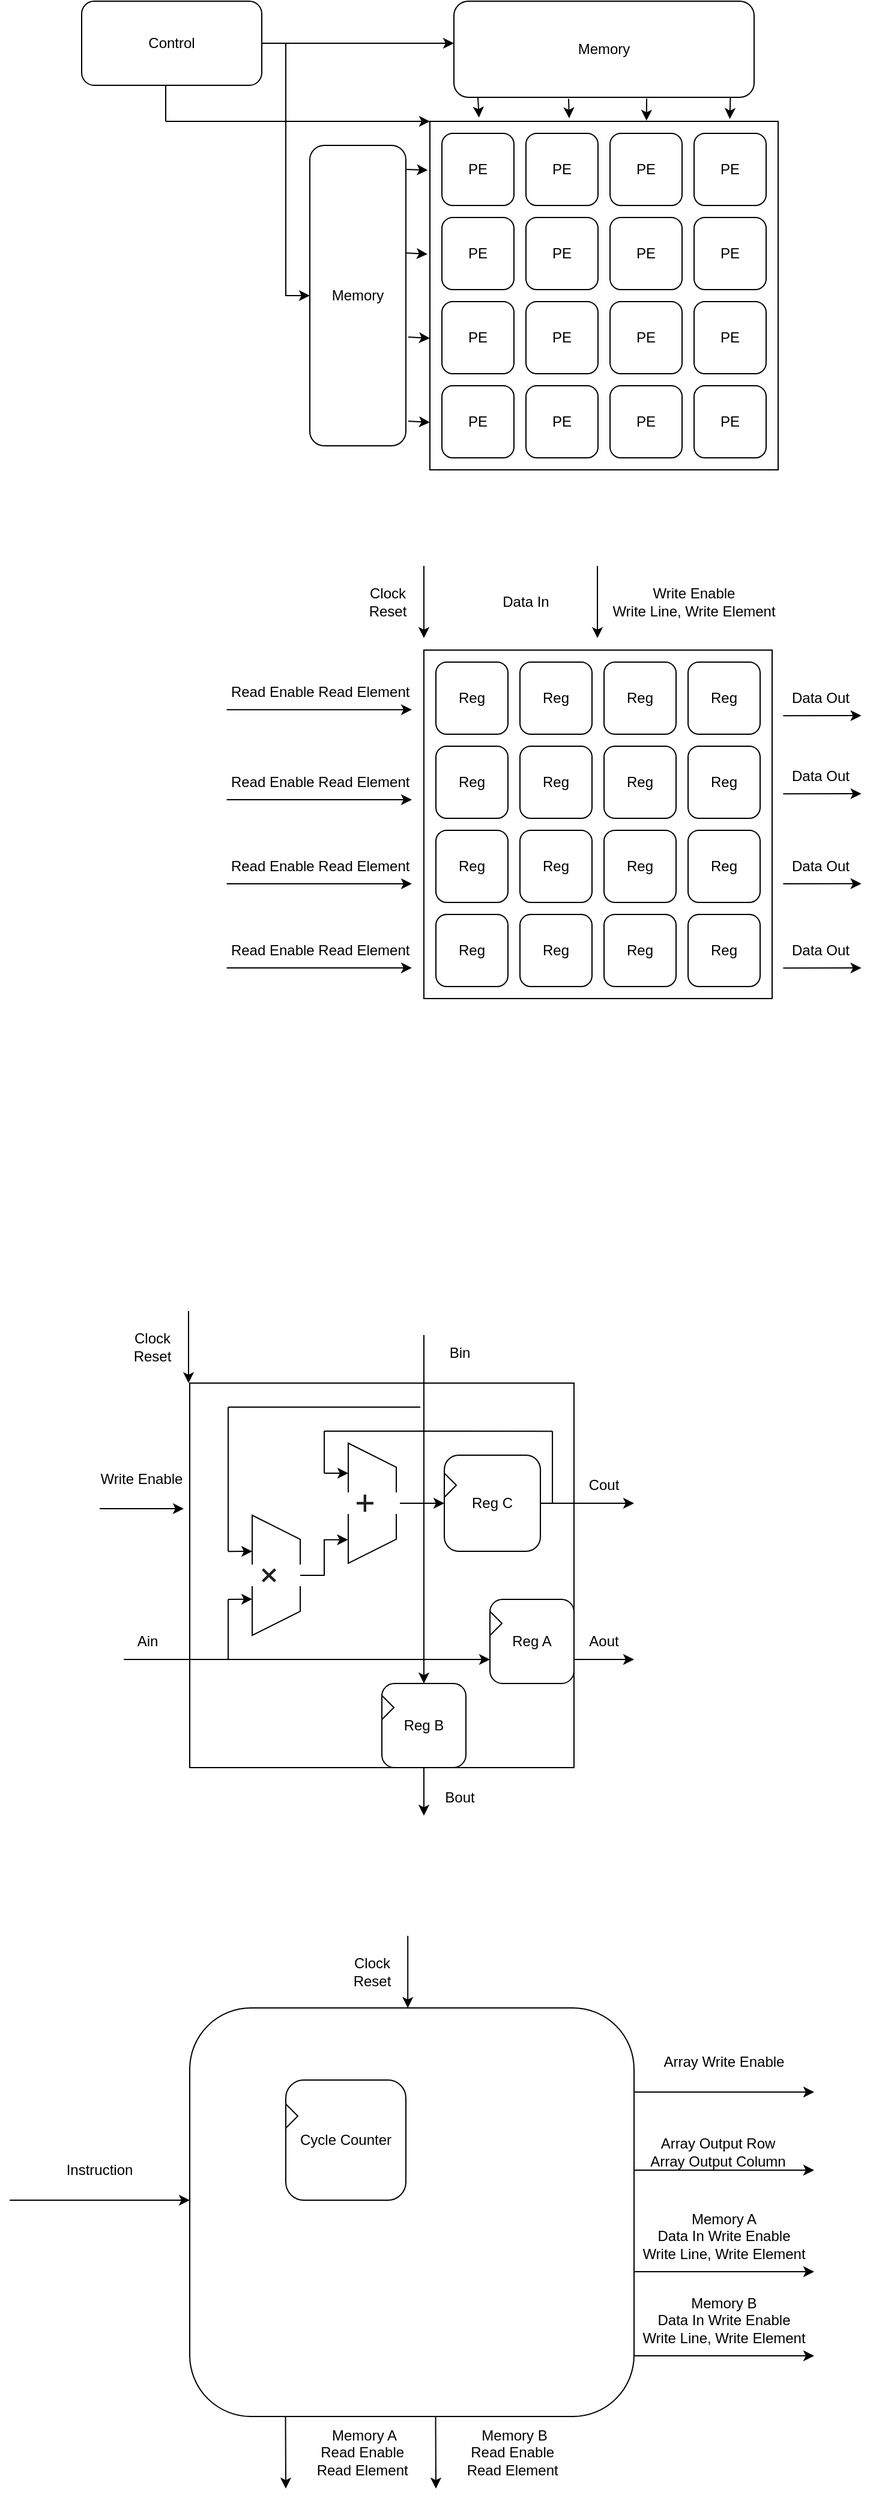 <mxfile version="26.2.2">
  <diagram name="Page-1" id="_n1LZgANd8zEwi0U5w4z">
    <mxGraphModel dx="1004" dy="646" grid="1" gridSize="10" guides="1" tooltips="1" connect="1" arrows="1" fold="1" page="1" pageScale="1" pageWidth="850" pageHeight="1100" math="0" shadow="0">
      <root>
        <mxCell id="0" />
        <mxCell id="1" parent="0" />
        <mxCell id="O0ssllRnNKwDEn77qQZ8-20" value="" style="rounded=0;whiteSpace=wrap;html=1;fillColor=default;" parent="1" vertex="1">
          <mxGeometry x="430" y="150" width="290" height="290" as="geometry" />
        </mxCell>
        <mxCell id="xQuqzKJTbSrKoZD_pOgn-4" style="edgeStyle=orthogonalEdgeStyle;rounded=0;orthogonalLoop=1;jettySize=auto;html=1;entryX=0;entryY=0.5;entryDx=0;entryDy=0;" parent="1" source="O0ssllRnNKwDEn77qQZ8-1" target="O0ssllRnNKwDEn77qQZ8-22" edge="1">
          <mxGeometry relative="1" as="geometry" />
        </mxCell>
        <mxCell id="O0ssllRnNKwDEn77qQZ8-1" value="Control" style="rounded=1;whiteSpace=wrap;html=1;" parent="1" vertex="1">
          <mxGeometry x="140" y="50" width="150" height="70" as="geometry" />
        </mxCell>
        <mxCell id="O0ssllRnNKwDEn77qQZ8-2" value="PE" style="rounded=1;whiteSpace=wrap;html=1;" parent="1" vertex="1">
          <mxGeometry x="440" y="160" width="60" height="60" as="geometry" />
        </mxCell>
        <mxCell id="O0ssllRnNKwDEn77qQZ8-3" value="PE" style="rounded=1;whiteSpace=wrap;html=1;" parent="1" vertex="1">
          <mxGeometry x="510" y="160" width="60" height="60" as="geometry" />
        </mxCell>
        <mxCell id="O0ssllRnNKwDEn77qQZ8-4" value="PE" style="rounded=1;whiteSpace=wrap;html=1;" parent="1" vertex="1">
          <mxGeometry x="580" y="160" width="60" height="60" as="geometry" />
        </mxCell>
        <mxCell id="O0ssllRnNKwDEn77qQZ8-5" value="PE" style="rounded=1;whiteSpace=wrap;html=1;" parent="1" vertex="1">
          <mxGeometry x="650" y="160" width="60" height="60" as="geometry" />
        </mxCell>
        <mxCell id="O0ssllRnNKwDEn77qQZ8-6" value="PE" style="rounded=1;whiteSpace=wrap;html=1;" parent="1" vertex="1">
          <mxGeometry x="440" y="230" width="60" height="60" as="geometry" />
        </mxCell>
        <mxCell id="O0ssllRnNKwDEn77qQZ8-7" value="PE" style="rounded=1;whiteSpace=wrap;html=1;" parent="1" vertex="1">
          <mxGeometry x="510" y="230" width="60" height="60" as="geometry" />
        </mxCell>
        <mxCell id="O0ssllRnNKwDEn77qQZ8-8" value="PE" style="rounded=1;whiteSpace=wrap;html=1;" parent="1" vertex="1">
          <mxGeometry x="580" y="230" width="60" height="60" as="geometry" />
        </mxCell>
        <mxCell id="O0ssllRnNKwDEn77qQZ8-9" value="PE" style="rounded=1;whiteSpace=wrap;html=1;" parent="1" vertex="1">
          <mxGeometry x="650" y="230" width="60" height="60" as="geometry" />
        </mxCell>
        <mxCell id="O0ssllRnNKwDEn77qQZ8-10" value="PE" style="rounded=1;whiteSpace=wrap;html=1;" parent="1" vertex="1">
          <mxGeometry x="440" y="300" width="60" height="60" as="geometry" />
        </mxCell>
        <mxCell id="O0ssllRnNKwDEn77qQZ8-11" value="PE" style="rounded=1;whiteSpace=wrap;html=1;" parent="1" vertex="1">
          <mxGeometry x="510" y="300" width="60" height="60" as="geometry" />
        </mxCell>
        <mxCell id="O0ssllRnNKwDEn77qQZ8-12" value="PE" style="rounded=1;whiteSpace=wrap;html=1;" parent="1" vertex="1">
          <mxGeometry x="580" y="300" width="60" height="60" as="geometry" />
        </mxCell>
        <mxCell id="O0ssllRnNKwDEn77qQZ8-13" value="PE" style="rounded=1;whiteSpace=wrap;html=1;" parent="1" vertex="1">
          <mxGeometry x="650" y="300" width="60" height="60" as="geometry" />
        </mxCell>
        <mxCell id="O0ssllRnNKwDEn77qQZ8-14" value="PE" style="rounded=1;whiteSpace=wrap;html=1;" parent="1" vertex="1">
          <mxGeometry x="440" y="370" width="60" height="60" as="geometry" />
        </mxCell>
        <mxCell id="O0ssllRnNKwDEn77qQZ8-15" value="PE" style="rounded=1;whiteSpace=wrap;html=1;" parent="1" vertex="1">
          <mxGeometry x="510" y="370" width="60" height="60" as="geometry" />
        </mxCell>
        <mxCell id="O0ssllRnNKwDEn77qQZ8-16" value="PE" style="rounded=1;whiteSpace=wrap;html=1;" parent="1" vertex="1">
          <mxGeometry x="580" y="370" width="60" height="60" as="geometry" />
        </mxCell>
        <mxCell id="O0ssllRnNKwDEn77qQZ8-17" value="PE" style="rounded=1;whiteSpace=wrap;html=1;" parent="1" vertex="1">
          <mxGeometry x="650" y="370" width="60" height="60" as="geometry" />
        </mxCell>
        <mxCell id="O0ssllRnNKwDEn77qQZ8-21" value="Memory" style="rounded=1;whiteSpace=wrap;html=1;" parent="1" vertex="1">
          <mxGeometry x="450" y="50" width="250" height="80" as="geometry" />
        </mxCell>
        <mxCell id="O0ssllRnNKwDEn77qQZ8-22" value="Memory" style="rounded=1;whiteSpace=wrap;html=1;" parent="1" vertex="1">
          <mxGeometry x="330" y="170" width="80" height="250" as="geometry" />
        </mxCell>
        <mxCell id="xQuqzKJTbSrKoZD_pOgn-5" style="edgeStyle=orthogonalEdgeStyle;rounded=0;orthogonalLoop=1;jettySize=auto;html=1;entryX=0;entryY=0.438;entryDx=0;entryDy=0;entryPerimeter=0;" parent="1" source="O0ssllRnNKwDEn77qQZ8-1" target="O0ssllRnNKwDEn77qQZ8-21" edge="1">
          <mxGeometry relative="1" as="geometry" />
        </mxCell>
        <mxCell id="xQuqzKJTbSrKoZD_pOgn-6" value="" style="endArrow=classic;html=1;rounded=0;entryX=-0.006;entryY=0.14;entryDx=0;entryDy=0;entryPerimeter=0;" parent="1" target="O0ssllRnNKwDEn77qQZ8-20" edge="1">
          <mxGeometry width="50" height="50" relative="1" as="geometry">
            <mxPoint x="410" y="190" as="sourcePoint" />
            <mxPoint x="460" y="140" as="targetPoint" />
          </mxGeometry>
        </mxCell>
        <mxCell id="xQuqzKJTbSrKoZD_pOgn-8" value="" style="endArrow=classic;html=1;rounded=0;entryX=-0.006;entryY=0.14;entryDx=0;entryDy=0;entryPerimeter=0;" parent="1" edge="1">
          <mxGeometry width="50" height="50" relative="1" as="geometry">
            <mxPoint x="410" y="259.5" as="sourcePoint" />
            <mxPoint x="428" y="260.5" as="targetPoint" />
          </mxGeometry>
        </mxCell>
        <mxCell id="xQuqzKJTbSrKoZD_pOgn-9" value="" style="endArrow=classic;html=1;rounded=0;entryX=-0.006;entryY=0.14;entryDx=0;entryDy=0;entryPerimeter=0;" parent="1" edge="1">
          <mxGeometry width="50" height="50" relative="1" as="geometry">
            <mxPoint x="412" y="329.5" as="sourcePoint" />
            <mxPoint x="430" y="330.5" as="targetPoint" />
          </mxGeometry>
        </mxCell>
        <mxCell id="xQuqzKJTbSrKoZD_pOgn-10" value="" style="endArrow=classic;html=1;rounded=0;entryX=-0.006;entryY=0.14;entryDx=0;entryDy=0;entryPerimeter=0;" parent="1" edge="1">
          <mxGeometry width="50" height="50" relative="1" as="geometry">
            <mxPoint x="412" y="399.5" as="sourcePoint" />
            <mxPoint x="430" y="400.5" as="targetPoint" />
          </mxGeometry>
        </mxCell>
        <mxCell id="xQuqzKJTbSrKoZD_pOgn-11" value="" style="endArrow=classic;html=1;rounded=0;entryX=0.141;entryY=-0.011;entryDx=0;entryDy=0;entryPerimeter=0;" parent="1" target="O0ssllRnNKwDEn77qQZ8-20" edge="1">
          <mxGeometry width="50" height="50" relative="1" as="geometry">
            <mxPoint x="470" y="130" as="sourcePoint" />
            <mxPoint x="520" y="80" as="targetPoint" />
          </mxGeometry>
        </mxCell>
        <mxCell id="xQuqzKJTbSrKoZD_pOgn-13" value="" style="endArrow=classic;html=1;rounded=0;exitX=0.382;exitY=1.016;exitDx=0;exitDy=0;exitPerimeter=0;entryX=0.4;entryY=-0.009;entryDx=0;entryDy=0;entryPerimeter=0;" parent="1" source="O0ssllRnNKwDEn77qQZ8-21" target="O0ssllRnNKwDEn77qQZ8-20" edge="1">
          <mxGeometry width="50" height="50" relative="1" as="geometry">
            <mxPoint x="480" y="140" as="sourcePoint" />
            <mxPoint x="540" y="150" as="targetPoint" />
          </mxGeometry>
        </mxCell>
        <mxCell id="xQuqzKJTbSrKoZD_pOgn-14" value="" style="endArrow=classic;html=1;rounded=0;exitX=0.382;exitY=1.016;exitDx=0;exitDy=0;exitPerimeter=0;entryX=0.622;entryY=-0.002;entryDx=0;entryDy=0;entryPerimeter=0;" parent="1" target="O0ssllRnNKwDEn77qQZ8-20" edge="1">
          <mxGeometry width="50" height="50" relative="1" as="geometry">
            <mxPoint x="610.5" y="131" as="sourcePoint" />
            <mxPoint x="609.5" y="150" as="targetPoint" />
          </mxGeometry>
        </mxCell>
        <mxCell id="xQuqzKJTbSrKoZD_pOgn-15" value="" style="endArrow=classic;html=1;rounded=0;exitX=0.382;exitY=1.016;exitDx=0;exitDy=0;exitPerimeter=0;entryX=0.622;entryY=-0.002;entryDx=0;entryDy=0;entryPerimeter=0;" parent="1" edge="1">
          <mxGeometry width="50" height="50" relative="1" as="geometry">
            <mxPoint x="680.25" y="130" as="sourcePoint" />
            <mxPoint x="679.75" y="148" as="targetPoint" />
          </mxGeometry>
        </mxCell>
        <mxCell id="xQuqzKJTbSrKoZD_pOgn-18" value="" style="endArrow=classic;html=1;rounded=0;entryX=0;entryY=0;entryDx=0;entryDy=0;" parent="1" target="O0ssllRnNKwDEn77qQZ8-20" edge="1">
          <mxGeometry width="50" height="50" relative="1" as="geometry">
            <mxPoint x="210" y="150" as="sourcePoint" />
            <mxPoint x="270" y="100" as="targetPoint" />
          </mxGeometry>
        </mxCell>
        <mxCell id="xQuqzKJTbSrKoZD_pOgn-19" value="" style="endArrow=none;html=1;rounded=0;" parent="1" edge="1">
          <mxGeometry width="50" height="50" relative="1" as="geometry">
            <mxPoint x="210" y="150" as="sourcePoint" />
            <mxPoint x="210" y="120" as="targetPoint" />
          </mxGeometry>
        </mxCell>
        <mxCell id="xQuqzKJTbSrKoZD_pOgn-24" value="" style="rounded=0;whiteSpace=wrap;html=1;fillColor=default;" parent="1" vertex="1">
          <mxGeometry x="425" y="590" width="290" height="290" as="geometry" />
        </mxCell>
        <mxCell id="xQuqzKJTbSrKoZD_pOgn-25" value="Reg" style="rounded=1;whiteSpace=wrap;html=1;" parent="1" vertex="1">
          <mxGeometry x="435" y="600" width="60" height="60" as="geometry" />
        </mxCell>
        <mxCell id="xQuqzKJTbSrKoZD_pOgn-26" value="Reg" style="rounded=1;whiteSpace=wrap;html=1;" parent="1" vertex="1">
          <mxGeometry x="505" y="600" width="60" height="60" as="geometry" />
        </mxCell>
        <mxCell id="xQuqzKJTbSrKoZD_pOgn-27" value="Reg" style="rounded=1;whiteSpace=wrap;html=1;" parent="1" vertex="1">
          <mxGeometry x="575" y="600" width="60" height="60" as="geometry" />
        </mxCell>
        <mxCell id="xQuqzKJTbSrKoZD_pOgn-28" value="Reg" style="rounded=1;whiteSpace=wrap;html=1;" parent="1" vertex="1">
          <mxGeometry x="645" y="600" width="60" height="60" as="geometry" />
        </mxCell>
        <mxCell id="xQuqzKJTbSrKoZD_pOgn-29" value="Reg" style="rounded=1;whiteSpace=wrap;html=1;" parent="1" vertex="1">
          <mxGeometry x="435" y="670" width="60" height="60" as="geometry" />
        </mxCell>
        <mxCell id="xQuqzKJTbSrKoZD_pOgn-30" value="Reg" style="rounded=1;whiteSpace=wrap;html=1;" parent="1" vertex="1">
          <mxGeometry x="505" y="670" width="60" height="60" as="geometry" />
        </mxCell>
        <mxCell id="xQuqzKJTbSrKoZD_pOgn-31" value="Reg" style="rounded=1;whiteSpace=wrap;html=1;" parent="1" vertex="1">
          <mxGeometry x="575" y="670" width="60" height="60" as="geometry" />
        </mxCell>
        <mxCell id="xQuqzKJTbSrKoZD_pOgn-32" value="Reg" style="rounded=1;whiteSpace=wrap;html=1;" parent="1" vertex="1">
          <mxGeometry x="645" y="670" width="60" height="60" as="geometry" />
        </mxCell>
        <mxCell id="xQuqzKJTbSrKoZD_pOgn-33" value="Reg" style="rounded=1;whiteSpace=wrap;html=1;" parent="1" vertex="1">
          <mxGeometry x="435" y="740" width="60" height="60" as="geometry" />
        </mxCell>
        <mxCell id="xQuqzKJTbSrKoZD_pOgn-34" value="Reg" style="rounded=1;whiteSpace=wrap;html=1;" parent="1" vertex="1">
          <mxGeometry x="505" y="740" width="60" height="60" as="geometry" />
        </mxCell>
        <mxCell id="xQuqzKJTbSrKoZD_pOgn-35" value="Reg" style="rounded=1;whiteSpace=wrap;html=1;" parent="1" vertex="1">
          <mxGeometry x="575" y="740" width="60" height="60" as="geometry" />
        </mxCell>
        <mxCell id="xQuqzKJTbSrKoZD_pOgn-36" value="Reg" style="rounded=1;whiteSpace=wrap;html=1;" parent="1" vertex="1">
          <mxGeometry x="645" y="740" width="60" height="60" as="geometry" />
        </mxCell>
        <mxCell id="xQuqzKJTbSrKoZD_pOgn-37" value="Reg" style="rounded=1;whiteSpace=wrap;html=1;" parent="1" vertex="1">
          <mxGeometry x="435" y="810" width="60" height="60" as="geometry" />
        </mxCell>
        <mxCell id="xQuqzKJTbSrKoZD_pOgn-38" value="Reg" style="rounded=1;whiteSpace=wrap;html=1;" parent="1" vertex="1">
          <mxGeometry x="505" y="810" width="60" height="60" as="geometry" />
        </mxCell>
        <mxCell id="xQuqzKJTbSrKoZD_pOgn-39" value="Reg" style="rounded=1;whiteSpace=wrap;html=1;" parent="1" vertex="1">
          <mxGeometry x="575" y="810" width="60" height="60" as="geometry" />
        </mxCell>
        <mxCell id="xQuqzKJTbSrKoZD_pOgn-40" value="Reg" style="rounded=1;whiteSpace=wrap;html=1;" parent="1" vertex="1">
          <mxGeometry x="645" y="810" width="60" height="60" as="geometry" />
        </mxCell>
        <mxCell id="xQuqzKJTbSrKoZD_pOgn-41" value="" style="endArrow=classic;html=1;rounded=0;exitX=0.06;exitY=0.987;exitDx=0;exitDy=0;exitPerimeter=0;" parent="1" source="xQuqzKJTbSrKoZD_pOgn-42" edge="1">
          <mxGeometry width="50" height="50" relative="1" as="geometry">
            <mxPoint x="350" y="639.58" as="sourcePoint" />
            <mxPoint x="415" y="639.58" as="targetPoint" />
          </mxGeometry>
        </mxCell>
        <mxCell id="xQuqzKJTbSrKoZD_pOgn-42" value="Read Enable Read Element&amp;nbsp;" style="text;html=1;align=center;verticalAlign=middle;resizable=0;points=[];autosize=1;strokeColor=none;fillColor=none;" parent="1" vertex="1">
          <mxGeometry x="250" y="610" width="180" height="30" as="geometry" />
        </mxCell>
        <mxCell id="xQuqzKJTbSrKoZD_pOgn-43" value="" style="endArrow=classic;html=1;rounded=0;exitX=0.06;exitY=0.987;exitDx=0;exitDy=0;exitPerimeter=0;" parent="1" source="xQuqzKJTbSrKoZD_pOgn-44" edge="1">
          <mxGeometry width="50" height="50" relative="1" as="geometry">
            <mxPoint x="350" y="714.5" as="sourcePoint" />
            <mxPoint x="415" y="714.5" as="targetPoint" />
          </mxGeometry>
        </mxCell>
        <mxCell id="xQuqzKJTbSrKoZD_pOgn-44" value="Read Enable Read Element&amp;nbsp;" style="text;html=1;align=center;verticalAlign=middle;resizable=0;points=[];autosize=1;strokeColor=none;fillColor=none;" parent="1" vertex="1">
          <mxGeometry x="250" y="684.92" width="180" height="30" as="geometry" />
        </mxCell>
        <mxCell id="xQuqzKJTbSrKoZD_pOgn-45" value="" style="endArrow=classic;html=1;rounded=0;exitX=0.06;exitY=0.987;exitDx=0;exitDy=0;exitPerimeter=0;" parent="1" source="xQuqzKJTbSrKoZD_pOgn-46" edge="1">
          <mxGeometry width="50" height="50" relative="1" as="geometry">
            <mxPoint x="350" y="784.45" as="sourcePoint" />
            <mxPoint x="415" y="784.45" as="targetPoint" />
          </mxGeometry>
        </mxCell>
        <mxCell id="xQuqzKJTbSrKoZD_pOgn-46" value="Read Enable Read Element&amp;nbsp;" style="text;html=1;align=center;verticalAlign=middle;resizable=0;points=[];autosize=1;strokeColor=none;fillColor=none;" parent="1" vertex="1">
          <mxGeometry x="250" y="754.87" width="180" height="30" as="geometry" />
        </mxCell>
        <mxCell id="xQuqzKJTbSrKoZD_pOgn-47" value="" style="endArrow=classic;html=1;rounded=0;exitX=0.06;exitY=0.987;exitDx=0;exitDy=0;exitPerimeter=0;" parent="1" source="xQuqzKJTbSrKoZD_pOgn-48" edge="1">
          <mxGeometry width="50" height="50" relative="1" as="geometry">
            <mxPoint x="350" y="854.45" as="sourcePoint" />
            <mxPoint x="415" y="854.45" as="targetPoint" />
          </mxGeometry>
        </mxCell>
        <mxCell id="xQuqzKJTbSrKoZD_pOgn-48" value="Read Enable Read Element&amp;nbsp;" style="text;html=1;align=center;verticalAlign=middle;resizable=0;points=[];autosize=1;strokeColor=none;fillColor=none;" parent="1" vertex="1">
          <mxGeometry x="250" y="824.87" width="180" height="30" as="geometry" />
        </mxCell>
        <mxCell id="xQuqzKJTbSrKoZD_pOgn-49" value="" style="endArrow=classic;html=1;rounded=0;exitX=0.06;exitY=0.987;exitDx=0;exitDy=0;exitPerimeter=0;entryX=0.99;entryY=0.985;entryDx=0;entryDy=0;entryPerimeter=0;" parent="1" source="xQuqzKJTbSrKoZD_pOgn-50" target="xQuqzKJTbSrKoZD_pOgn-50" edge="1">
          <mxGeometry width="50" height="50" relative="1" as="geometry">
            <mxPoint x="765" y="644.58" as="sourcePoint" />
            <mxPoint x="830" y="644.58" as="targetPoint" />
          </mxGeometry>
        </mxCell>
        <mxCell id="xQuqzKJTbSrKoZD_pOgn-50" value="Data Out" style="text;html=1;align=center;verticalAlign=middle;resizable=0;points=[];autosize=1;strokeColor=none;fillColor=none;" parent="1" vertex="1">
          <mxGeometry x="720" y="615" width="70" height="30" as="geometry" />
        </mxCell>
        <mxCell id="xQuqzKJTbSrKoZD_pOgn-51" value="" style="endArrow=classic;html=1;rounded=0;exitX=0.06;exitY=0.987;exitDx=0;exitDy=0;exitPerimeter=0;entryX=0.99;entryY=0.985;entryDx=0;entryDy=0;entryPerimeter=0;" parent="1" source="xQuqzKJTbSrKoZD_pOgn-52" target="xQuqzKJTbSrKoZD_pOgn-52" edge="1">
          <mxGeometry width="50" height="50" relative="1" as="geometry">
            <mxPoint x="765" y="709.58" as="sourcePoint" />
            <mxPoint x="830" y="709.58" as="targetPoint" />
          </mxGeometry>
        </mxCell>
        <mxCell id="xQuqzKJTbSrKoZD_pOgn-52" value="Data Out" style="text;html=1;align=center;verticalAlign=middle;resizable=0;points=[];autosize=1;strokeColor=none;fillColor=none;" parent="1" vertex="1">
          <mxGeometry x="720" y="680" width="70" height="30" as="geometry" />
        </mxCell>
        <mxCell id="xQuqzKJTbSrKoZD_pOgn-53" value="" style="endArrow=classic;html=1;rounded=0;exitX=0.06;exitY=0.987;exitDx=0;exitDy=0;exitPerimeter=0;entryX=0.99;entryY=0.985;entryDx=0;entryDy=0;entryPerimeter=0;" parent="1" source="xQuqzKJTbSrKoZD_pOgn-54" target="xQuqzKJTbSrKoZD_pOgn-54" edge="1">
          <mxGeometry width="50" height="50" relative="1" as="geometry">
            <mxPoint x="765" y="784.45" as="sourcePoint" />
            <mxPoint x="830" y="784.45" as="targetPoint" />
          </mxGeometry>
        </mxCell>
        <mxCell id="xQuqzKJTbSrKoZD_pOgn-54" value="Data Out" style="text;html=1;align=center;verticalAlign=middle;resizable=0;points=[];autosize=1;strokeColor=none;fillColor=none;" parent="1" vertex="1">
          <mxGeometry x="720" y="754.87" width="70" height="30" as="geometry" />
        </mxCell>
        <mxCell id="xQuqzKJTbSrKoZD_pOgn-55" value="" style="endArrow=classic;html=1;rounded=0;exitX=0.06;exitY=0.987;exitDx=0;exitDy=0;exitPerimeter=0;entryX=0.99;entryY=0.985;entryDx=0;entryDy=0;entryPerimeter=0;" parent="1" source="xQuqzKJTbSrKoZD_pOgn-56" target="xQuqzKJTbSrKoZD_pOgn-56" edge="1">
          <mxGeometry width="50" height="50" relative="1" as="geometry">
            <mxPoint x="765" y="854.58" as="sourcePoint" />
            <mxPoint x="830" y="854.58" as="targetPoint" />
          </mxGeometry>
        </mxCell>
        <mxCell id="xQuqzKJTbSrKoZD_pOgn-56" value="Data Out" style="text;html=1;align=center;verticalAlign=middle;resizable=0;points=[];autosize=1;strokeColor=none;fillColor=none;" parent="1" vertex="1">
          <mxGeometry x="720" y="825" width="70" height="30" as="geometry" />
        </mxCell>
        <mxCell id="xQuqzKJTbSrKoZD_pOgn-58" value="" style="endArrow=classic;html=1;rounded=0;" parent="1" edge="1">
          <mxGeometry width="50" height="50" relative="1" as="geometry">
            <mxPoint x="569.52" y="520" as="sourcePoint" />
            <mxPoint x="569.52" y="580" as="targetPoint" />
          </mxGeometry>
        </mxCell>
        <mxCell id="xQuqzKJTbSrKoZD_pOgn-59" value="Data In" style="text;html=1;align=center;verticalAlign=middle;whiteSpace=wrap;rounded=0;" parent="1" vertex="1">
          <mxGeometry x="480" y="535" width="60" height="30" as="geometry" />
        </mxCell>
        <mxCell id="xQuqzKJTbSrKoZD_pOgn-60" value="Write Enable&lt;div&gt;Write Line, Write Element&lt;/div&gt;" style="text;html=1;align=center;verticalAlign=middle;whiteSpace=wrap;rounded=0;" parent="1" vertex="1">
          <mxGeometry x="580" y="530" width="140" height="40" as="geometry" />
        </mxCell>
        <mxCell id="xQuqzKJTbSrKoZD_pOgn-61" value="" style="endArrow=classic;html=1;rounded=0;" parent="1" edge="1">
          <mxGeometry width="50" height="50" relative="1" as="geometry">
            <mxPoint x="425" y="520" as="sourcePoint" />
            <mxPoint x="425" y="580" as="targetPoint" />
          </mxGeometry>
        </mxCell>
        <mxCell id="xQuqzKJTbSrKoZD_pOgn-62" value="Clock&lt;br&gt;&lt;div&gt;Reset&lt;/div&gt;" style="text;html=1;align=center;verticalAlign=middle;whiteSpace=wrap;rounded=0;" parent="1" vertex="1">
          <mxGeometry x="365" y="535" width="60" height="30" as="geometry" />
        </mxCell>
        <mxCell id="fK88JFqMNJFnSsFuQUzL-3" value="" style="rounded=0;whiteSpace=wrap;html=1;" parent="1" vertex="1">
          <mxGeometry x="230.0" y="1200" width="320" height="320" as="geometry" />
        </mxCell>
        <mxCell id="fK88JFqMNJFnSsFuQUzL-4" value="Reg B" style="rounded=1;whiteSpace=wrap;html=1;" parent="1" vertex="1">
          <mxGeometry x="390.0" y="1450" width="70" height="70" as="geometry" />
        </mxCell>
        <mxCell id="fK88JFqMNJFnSsFuQUzL-8" value="Reg A" style="rounded=1;whiteSpace=wrap;html=1;" parent="1" vertex="1">
          <mxGeometry x="480.0" y="1380" width="70" height="70" as="geometry" />
        </mxCell>
        <mxCell id="fK88JFqMNJFnSsFuQUzL-11" value="" style="endArrow=classic;html=1;rounded=0;entryX=0.72;entryY=0.542;entryDx=0;entryDy=0;entryPerimeter=0;" parent="1" edge="1">
          <mxGeometry width="50" height="50" relative="1" as="geometry">
            <mxPoint x="175.0" y="1430" as="sourcePoint" />
            <mxPoint x="480.0" y="1430.0" as="targetPoint" />
          </mxGeometry>
        </mxCell>
        <mxCell id="wC2sk4pRGJKpXxJBbBtc-1" value="" style="triangle;whiteSpace=wrap;html=1;" parent="1" vertex="1">
          <mxGeometry x="390.0" y="1460" width="10" height="20" as="geometry" />
        </mxCell>
        <mxCell id="wC2sk4pRGJKpXxJBbBtc-2" value="" style="triangle;whiteSpace=wrap;html=1;" parent="1" vertex="1">
          <mxGeometry x="480.0" y="1390" width="10" height="20" as="geometry" />
        </mxCell>
        <mxCell id="wC2sk4pRGJKpXxJBbBtc-4" value="&lt;span style=&quot;caret-color: rgb(31, 31, 31); color: rgb(31, 31, 31); font-family: &amp;quot;Google Sans&amp;quot;, &amp;quot;Helvetica Neue&amp;quot;, sans-serif; font-size: 32px; text-align: left; background-color: rgb(255, 255, 255);&quot;&gt;×&lt;/span&gt;" style="shape=trapezoid;perimeter=trapezoidPerimeter;whiteSpace=wrap;html=1;fixedSize=1;rotation=90;" parent="1" vertex="1">
          <mxGeometry x="252.02" y="1340" width="100" height="40" as="geometry" />
        </mxCell>
        <mxCell id="anglha34Ka86vBHd0-1G-8" style="edgeStyle=orthogonalEdgeStyle;rounded=0;orthogonalLoop=1;jettySize=auto;html=1;exitX=0.5;exitY=0;exitDx=0;exitDy=0;entryX=0;entryY=0.5;entryDx=0;entryDy=0;" parent="1" source="anglha34Ka86vBHd0-1G-1" target="anglha34Ka86vBHd0-1G-5" edge="1">
          <mxGeometry relative="1" as="geometry" />
        </mxCell>
        <mxCell id="anglha34Ka86vBHd0-1G-1" value="&lt;span style=&quot;caret-color: rgb(31, 31, 31); color: rgb(31, 31, 31); font-family: &amp;quot;Google Sans&amp;quot;, &amp;quot;Helvetica Neue&amp;quot;, sans-serif; font-size: 32px; text-align: left; background-color: rgb(255, 255, 255);&quot;&gt;+&lt;/span&gt;" style="shape=trapezoid;perimeter=trapezoidPerimeter;whiteSpace=wrap;html=1;fixedSize=1;rotation=90;" parent="1" vertex="1">
          <mxGeometry x="332.02" y="1280" width="100" height="40" as="geometry" />
        </mxCell>
        <mxCell id="anglha34Ka86vBHd0-1G-4" style="edgeStyle=orthogonalEdgeStyle;rounded=0;orthogonalLoop=1;jettySize=auto;html=1;exitX=0.5;exitY=0;exitDx=0;exitDy=0;entryX=0.804;entryY=1.007;entryDx=0;entryDy=0;entryPerimeter=0;" parent="1" source="wC2sk4pRGJKpXxJBbBtc-4" target="anglha34Ka86vBHd0-1G-1" edge="1">
          <mxGeometry relative="1" as="geometry">
            <Array as="points">
              <mxPoint x="342.02" y="1360" />
              <mxPoint x="342.02" y="1330" />
            </Array>
          </mxGeometry>
        </mxCell>
        <mxCell id="anglha34Ka86vBHd0-1G-5" value="Reg C" style="rounded=1;whiteSpace=wrap;html=1;" parent="1" vertex="1">
          <mxGeometry x="442.02" y="1260" width="80" height="80" as="geometry" />
        </mxCell>
        <mxCell id="anglha34Ka86vBHd0-1G-6" value="" style="triangle;whiteSpace=wrap;html=1;" parent="1" vertex="1">
          <mxGeometry x="442.02" y="1275" width="10" height="20" as="geometry" />
        </mxCell>
        <mxCell id="anglha34Ka86vBHd0-1G-9" style="edgeStyle=orthogonalEdgeStyle;rounded=0;orthogonalLoop=1;jettySize=auto;html=1;exitX=1;exitY=0.5;exitDx=0;exitDy=0;" parent="1" source="anglha34Ka86vBHd0-1G-5" edge="1">
          <mxGeometry relative="1" as="geometry">
            <mxPoint x="600" y="1300" as="targetPoint" />
          </mxGeometry>
        </mxCell>
        <mxCell id="anglha34Ka86vBHd0-1G-12" value="" style="endArrow=classic;html=1;rounded=0;" parent="1" edge="1">
          <mxGeometry width="50" height="50" relative="1" as="geometry">
            <mxPoint x="342.02" y="1275" as="sourcePoint" />
            <mxPoint x="362.02" y="1275" as="targetPoint" />
          </mxGeometry>
        </mxCell>
        <mxCell id="anglha34Ka86vBHd0-1G-18" value="" style="endArrow=none;html=1;rounded=0;" parent="1" edge="1">
          <mxGeometry width="50" height="50" relative="1" as="geometry">
            <mxPoint x="342.02" y="1240" as="sourcePoint" />
            <mxPoint x="342.02" y="1275" as="targetPoint" />
          </mxGeometry>
        </mxCell>
        <mxCell id="anglha34Ka86vBHd0-1G-19" value="" style="endArrow=none;html=1;rounded=0;entryX=0.953;entryY=0.094;entryDx=0;entryDy=0;entryPerimeter=0;" parent="1" edge="1">
          <mxGeometry width="50" height="50" relative="1" as="geometry">
            <mxPoint x="342.02" y="1240" as="sourcePoint" />
            <mxPoint x="532.02" y="1240.08" as="targetPoint" />
          </mxGeometry>
        </mxCell>
        <mxCell id="anglha34Ka86vBHd0-1G-20" value="" style="endArrow=none;html=1;rounded=0;" parent="1" edge="1">
          <mxGeometry width="50" height="50" relative="1" as="geometry">
            <mxPoint x="532.02" y="1240" as="sourcePoint" />
            <mxPoint x="532.02" y="1300" as="targetPoint" />
          </mxGeometry>
        </mxCell>
        <mxCell id="anglha34Ka86vBHd0-1G-21" value="" style="endArrow=classic;html=1;rounded=0;" parent="1" edge="1">
          <mxGeometry width="50" height="50" relative="1" as="geometry">
            <mxPoint x="425.0" y="1160" as="sourcePoint" />
            <mxPoint x="425.0" y="1450" as="targetPoint" />
          </mxGeometry>
        </mxCell>
        <mxCell id="anglha34Ka86vBHd0-1G-22" value="" style="endArrow=classic;html=1;rounded=0;" parent="1" edge="1">
          <mxGeometry width="50" height="50" relative="1" as="geometry">
            <mxPoint x="262.02" y="1380" as="sourcePoint" />
            <mxPoint x="282.02" y="1379.84" as="targetPoint" />
          </mxGeometry>
        </mxCell>
        <mxCell id="anglha34Ka86vBHd0-1G-23" value="" style="endArrow=none;html=1;rounded=0;" parent="1" edge="1">
          <mxGeometry width="50" height="50" relative="1" as="geometry">
            <mxPoint x="262.02" y="1430" as="sourcePoint" />
            <mxPoint x="262.02" y="1380" as="targetPoint" />
          </mxGeometry>
        </mxCell>
        <mxCell id="anglha34Ka86vBHd0-1G-24" value="" style="endArrow=classic;html=1;rounded=0;" parent="1" edge="1">
          <mxGeometry width="50" height="50" relative="1" as="geometry">
            <mxPoint x="262.02" y="1340.16" as="sourcePoint" />
            <mxPoint x="282.02" y="1340" as="targetPoint" />
          </mxGeometry>
        </mxCell>
        <mxCell id="anglha34Ka86vBHd0-1G-25" value="" style="endArrow=none;html=1;rounded=0;" parent="1" edge="1">
          <mxGeometry width="50" height="50" relative="1" as="geometry">
            <mxPoint x="262.02" y="1340" as="sourcePoint" />
            <mxPoint x="262.02" y="1220" as="targetPoint" />
          </mxGeometry>
        </mxCell>
        <mxCell id="anglha34Ka86vBHd0-1G-26" value="" style="endArrow=none;html=1;rounded=0;" parent="1" edge="1">
          <mxGeometry width="50" height="50" relative="1" as="geometry">
            <mxPoint x="262.02" y="1220" as="sourcePoint" />
            <mxPoint x="422.02" y="1220" as="targetPoint" />
          </mxGeometry>
        </mxCell>
        <mxCell id="3nf_8oPdl7mWMQb_sywf-1" value="Ain" style="text;html=1;align=center;verticalAlign=middle;whiteSpace=wrap;rounded=0;" parent="1" vertex="1">
          <mxGeometry x="170" y="1400" width="50" height="30" as="geometry" />
        </mxCell>
        <mxCell id="3nf_8oPdl7mWMQb_sywf-2" value="Bin" style="text;html=1;align=center;verticalAlign=middle;whiteSpace=wrap;rounded=0;" parent="1" vertex="1">
          <mxGeometry x="425" y="1160" width="60" height="30" as="geometry" />
        </mxCell>
        <mxCell id="3nf_8oPdl7mWMQb_sywf-3" value="Aout" style="text;html=1;align=center;verticalAlign=middle;whiteSpace=wrap;rounded=0;" parent="1" vertex="1">
          <mxGeometry x="550" y="1400" width="50" height="30" as="geometry" />
        </mxCell>
        <mxCell id="3nf_8oPdl7mWMQb_sywf-4" value="Bout" style="text;html=1;align=center;verticalAlign=middle;whiteSpace=wrap;rounded=0;" parent="1" vertex="1">
          <mxGeometry x="425" y="1530" width="60" height="30" as="geometry" />
        </mxCell>
        <mxCell id="3nf_8oPdl7mWMQb_sywf-5" value="" style="endArrow=classic;html=1;rounded=0;" parent="1" edge="1">
          <mxGeometry width="50" height="50" relative="1" as="geometry">
            <mxPoint x="550" y="1430" as="sourcePoint" />
            <mxPoint x="600" y="1430" as="targetPoint" />
          </mxGeometry>
        </mxCell>
        <mxCell id="3nf_8oPdl7mWMQb_sywf-6" value="" style="endArrow=classic;html=1;rounded=0;entryX=0;entryY=1;entryDx=0;entryDy=0;" parent="1" target="3nf_8oPdl7mWMQb_sywf-4" edge="1">
          <mxGeometry width="50" height="50" relative="1" as="geometry">
            <mxPoint x="425" y="1520" as="sourcePoint" />
            <mxPoint x="425" y="1550" as="targetPoint" />
          </mxGeometry>
        </mxCell>
        <mxCell id="3nf_8oPdl7mWMQb_sywf-7" value="Cout" style="text;html=1;align=center;verticalAlign=middle;whiteSpace=wrap;rounded=0;" parent="1" vertex="1">
          <mxGeometry x="550" y="1270" width="50" height="30" as="geometry" />
        </mxCell>
        <mxCell id="3nf_8oPdl7mWMQb_sywf-9" value="" style="rounded=1;whiteSpace=wrap;html=1;" parent="1" vertex="1">
          <mxGeometry x="230" y="1720" width="370" height="340" as="geometry" />
        </mxCell>
        <mxCell id="3nf_8oPdl7mWMQb_sywf-10" value="Cycle Counter" style="rounded=1;whiteSpace=wrap;html=1;" parent="1" vertex="1">
          <mxGeometry x="310" y="1780" width="100" height="100" as="geometry" />
        </mxCell>
        <mxCell id="3nf_8oPdl7mWMQb_sywf-11" value="" style="triangle;whiteSpace=wrap;html=1;" parent="1" vertex="1">
          <mxGeometry x="310.0" y="1800" width="10" height="20" as="geometry" />
        </mxCell>
        <mxCell id="vaeXMLmpdPUk7t29GRx1-3" value="" style="endArrow=classic;html=1;rounded=0;" parent="1" edge="1">
          <mxGeometry width="50" height="50" relative="1" as="geometry">
            <mxPoint x="80" y="1880" as="sourcePoint" />
            <mxPoint x="230" y="1880" as="targetPoint" />
          </mxGeometry>
        </mxCell>
        <mxCell id="vaeXMLmpdPUk7t29GRx1-4" value="Instruction" style="text;html=1;align=center;verticalAlign=middle;whiteSpace=wrap;rounded=0;" parent="1" vertex="1">
          <mxGeometry x="100" y="1840" width="110" height="30" as="geometry" />
        </mxCell>
        <mxCell id="vaeXMLmpdPUk7t29GRx1-6" value="" style="endArrow=classic;html=1;rounded=0;" parent="1" edge="1">
          <mxGeometry width="50" height="50" relative="1" as="geometry">
            <mxPoint x="600" y="1939.52" as="sourcePoint" />
            <mxPoint x="750" y="1939.52" as="targetPoint" />
          </mxGeometry>
        </mxCell>
        <mxCell id="vaeXMLmpdPUk7t29GRx1-7" value="" style="endArrow=classic;html=1;rounded=0;" parent="1" edge="1">
          <mxGeometry width="50" height="50" relative="1" as="geometry">
            <mxPoint x="155" y="1304.5" as="sourcePoint" />
            <mxPoint x="225" y="1304.5" as="targetPoint" />
          </mxGeometry>
        </mxCell>
        <mxCell id="vaeXMLmpdPUk7t29GRx1-8" value="Write Enable" style="text;html=1;align=center;verticalAlign=middle;whiteSpace=wrap;rounded=0;" parent="1" vertex="1">
          <mxGeometry x="150" y="1264.5" width="80" height="30" as="geometry" />
        </mxCell>
        <mxCell id="vaeXMLmpdPUk7t29GRx1-9" value="" style="endArrow=classic;html=1;rounded=0;" parent="1" edge="1">
          <mxGeometry width="50" height="50" relative="1" as="geometry">
            <mxPoint x="229" y="1140" as="sourcePoint" />
            <mxPoint x="229" y="1200" as="targetPoint" />
          </mxGeometry>
        </mxCell>
        <mxCell id="vaeXMLmpdPUk7t29GRx1-10" value="Clock&lt;br&gt;&lt;div&gt;Reset&lt;/div&gt;" style="text;html=1;align=center;verticalAlign=middle;whiteSpace=wrap;rounded=0;" parent="1" vertex="1">
          <mxGeometry x="169" y="1155" width="60" height="30" as="geometry" />
        </mxCell>
        <mxCell id="vaeXMLmpdPUk7t29GRx1-12" value="Memory A&lt;div&gt;Data In Write Enable&lt;div&gt;Write Line, Write Element&lt;/div&gt;&lt;/div&gt;" style="text;html=1;align=center;verticalAlign=middle;whiteSpace=wrap;rounded=0;" parent="1" vertex="1">
          <mxGeometry x="605" y="1889.52" width="140" height="40" as="geometry" />
        </mxCell>
        <mxCell id="vaeXMLmpdPUk7t29GRx1-14" value="" style="endArrow=classic;html=1;rounded=0;" parent="1" edge="1">
          <mxGeometry width="50" height="50" relative="1" as="geometry">
            <mxPoint x="600" y="2009.52" as="sourcePoint" />
            <mxPoint x="750" y="2009.52" as="targetPoint" />
          </mxGeometry>
        </mxCell>
        <mxCell id="vaeXMLmpdPUk7t29GRx1-15" value="Memory B&lt;div&gt;Data In Write Enable&lt;div&gt;Write Line, Write Element&lt;/div&gt;&lt;/div&gt;" style="text;html=1;align=center;verticalAlign=middle;whiteSpace=wrap;rounded=0;" parent="1" vertex="1">
          <mxGeometry x="605" y="1959.52" width="140" height="40" as="geometry" />
        </mxCell>
        <mxCell id="vaeXMLmpdPUk7t29GRx1-16" value="" style="endArrow=classic;html=1;rounded=0;" parent="1" edge="1">
          <mxGeometry width="50" height="50" relative="1" as="geometry">
            <mxPoint x="600" y="1790" as="sourcePoint" />
            <mxPoint x="750" y="1790" as="targetPoint" />
          </mxGeometry>
        </mxCell>
        <mxCell id="vaeXMLmpdPUk7t29GRx1-17" value="Array Write Enable" style="text;html=1;align=center;verticalAlign=middle;whiteSpace=wrap;rounded=0;" parent="1" vertex="1">
          <mxGeometry x="605" y="1750" width="140" height="30" as="geometry" />
        </mxCell>
        <mxCell id="vaeXMLmpdPUk7t29GRx1-18" value="" style="endArrow=classic;html=1;rounded=0;" parent="1" edge="1">
          <mxGeometry width="50" height="50" relative="1" as="geometry">
            <mxPoint x="411.6" y="1660" as="sourcePoint" />
            <mxPoint x="411.6" y="1720" as="targetPoint" />
          </mxGeometry>
        </mxCell>
        <mxCell id="vaeXMLmpdPUk7t29GRx1-19" value="Clock&lt;br&gt;&lt;div&gt;Reset&lt;/div&gt;" style="text;html=1;align=center;verticalAlign=middle;whiteSpace=wrap;rounded=0;" parent="1" vertex="1">
          <mxGeometry x="351.6" y="1675" width="60" height="30" as="geometry" />
        </mxCell>
        <mxCell id="vaeXMLmpdPUk7t29GRx1-20" value="" style="endArrow=classic;html=1;rounded=0;exitX=0.06;exitY=0.987;exitDx=0;exitDy=0;exitPerimeter=0;" parent="1" edge="1">
          <mxGeometry width="50" height="50" relative="1" as="geometry">
            <mxPoint x="309.76" y="2060" as="sourcePoint" />
            <mxPoint x="310" y="2120" as="targetPoint" />
          </mxGeometry>
        </mxCell>
        <mxCell id="vaeXMLmpdPUk7t29GRx1-21" value="&lt;div&gt;Memory A&lt;/div&gt;Read Enable&amp;nbsp;&lt;div&gt;Read Element&amp;nbsp;&lt;/div&gt;" style="text;html=1;align=center;verticalAlign=middle;resizable=0;points=[];autosize=1;strokeColor=none;fillColor=none;" parent="1" vertex="1">
          <mxGeometry x="325" y="2060" width="100" height="60" as="geometry" />
        </mxCell>
        <mxCell id="vaeXMLmpdPUk7t29GRx1-23" value="" style="endArrow=classic;html=1;rounded=0;exitX=0.06;exitY=0.987;exitDx=0;exitDy=0;exitPerimeter=0;" parent="1" edge="1">
          <mxGeometry width="50" height="50" relative="1" as="geometry">
            <mxPoint x="434.76" y="2060" as="sourcePoint" />
            <mxPoint x="435" y="2120" as="targetPoint" />
          </mxGeometry>
        </mxCell>
        <mxCell id="vaeXMLmpdPUk7t29GRx1-24" value="&lt;div&gt;Memory B&lt;/div&gt;Read Enable&amp;nbsp;&lt;div&gt;Read Element&amp;nbsp;&lt;/div&gt;" style="text;html=1;align=center;verticalAlign=middle;resizable=0;points=[];autosize=1;strokeColor=none;fillColor=none;" parent="1" vertex="1">
          <mxGeometry x="450" y="2060" width="100" height="60" as="geometry" />
        </mxCell>
        <mxCell id="vm20l_G4kEEcBl3Ge9FO-1" value="" style="endArrow=classic;html=1;rounded=0;" parent="1" edge="1">
          <mxGeometry width="50" height="50" relative="1" as="geometry">
            <mxPoint x="600" y="1855" as="sourcePoint" />
            <mxPoint x="750" y="1855" as="targetPoint" />
          </mxGeometry>
        </mxCell>
        <mxCell id="vm20l_G4kEEcBl3Ge9FO-2" value="Array Output Row&lt;div&gt;Array Output Column&lt;/div&gt;" style="text;html=1;align=center;verticalAlign=middle;whiteSpace=wrap;rounded=0;" parent="1" vertex="1">
          <mxGeometry x="600" y="1820" width="140" height="40" as="geometry" />
        </mxCell>
      </root>
    </mxGraphModel>
  </diagram>
</mxfile>
